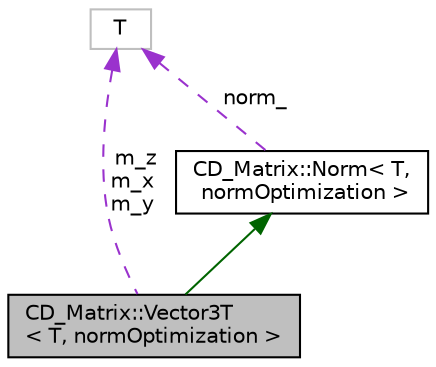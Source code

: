 digraph "CD_Matrix::Vector3T&lt; T, normOptimization &gt;"
{
  edge [fontname="Helvetica",fontsize="10",labelfontname="Helvetica",labelfontsize="10"];
  node [fontname="Helvetica",fontsize="10",shape=record];
  Node2 [label="CD_Matrix::Vector3T\l\< T, normOptimization \>",height=0.2,width=0.4,color="black", fillcolor="grey75", style="filled", fontcolor="black"];
  Node3 -> Node2 [dir="back",color="darkgreen",fontsize="10",style="solid",fontname="Helvetica"];
  Node3 [label="CD_Matrix::Norm\< T,\l normOptimization \>",height=0.2,width=0.4,color="black", fillcolor="white", style="filled",URL="$structCD__Matrix_1_1Norm.html"];
  Node4 -> Node3 [dir="back",color="darkorchid3",fontsize="10",style="dashed",label=" norm_" ,fontname="Helvetica"];
  Node4 [label="T",height=0.2,width=0.4,color="grey75", fillcolor="white", style="filled"];
  Node4 -> Node2 [dir="back",color="darkorchid3",fontsize="10",style="dashed",label=" m_z\nm_x\nm_y" ,fontname="Helvetica"];
}
